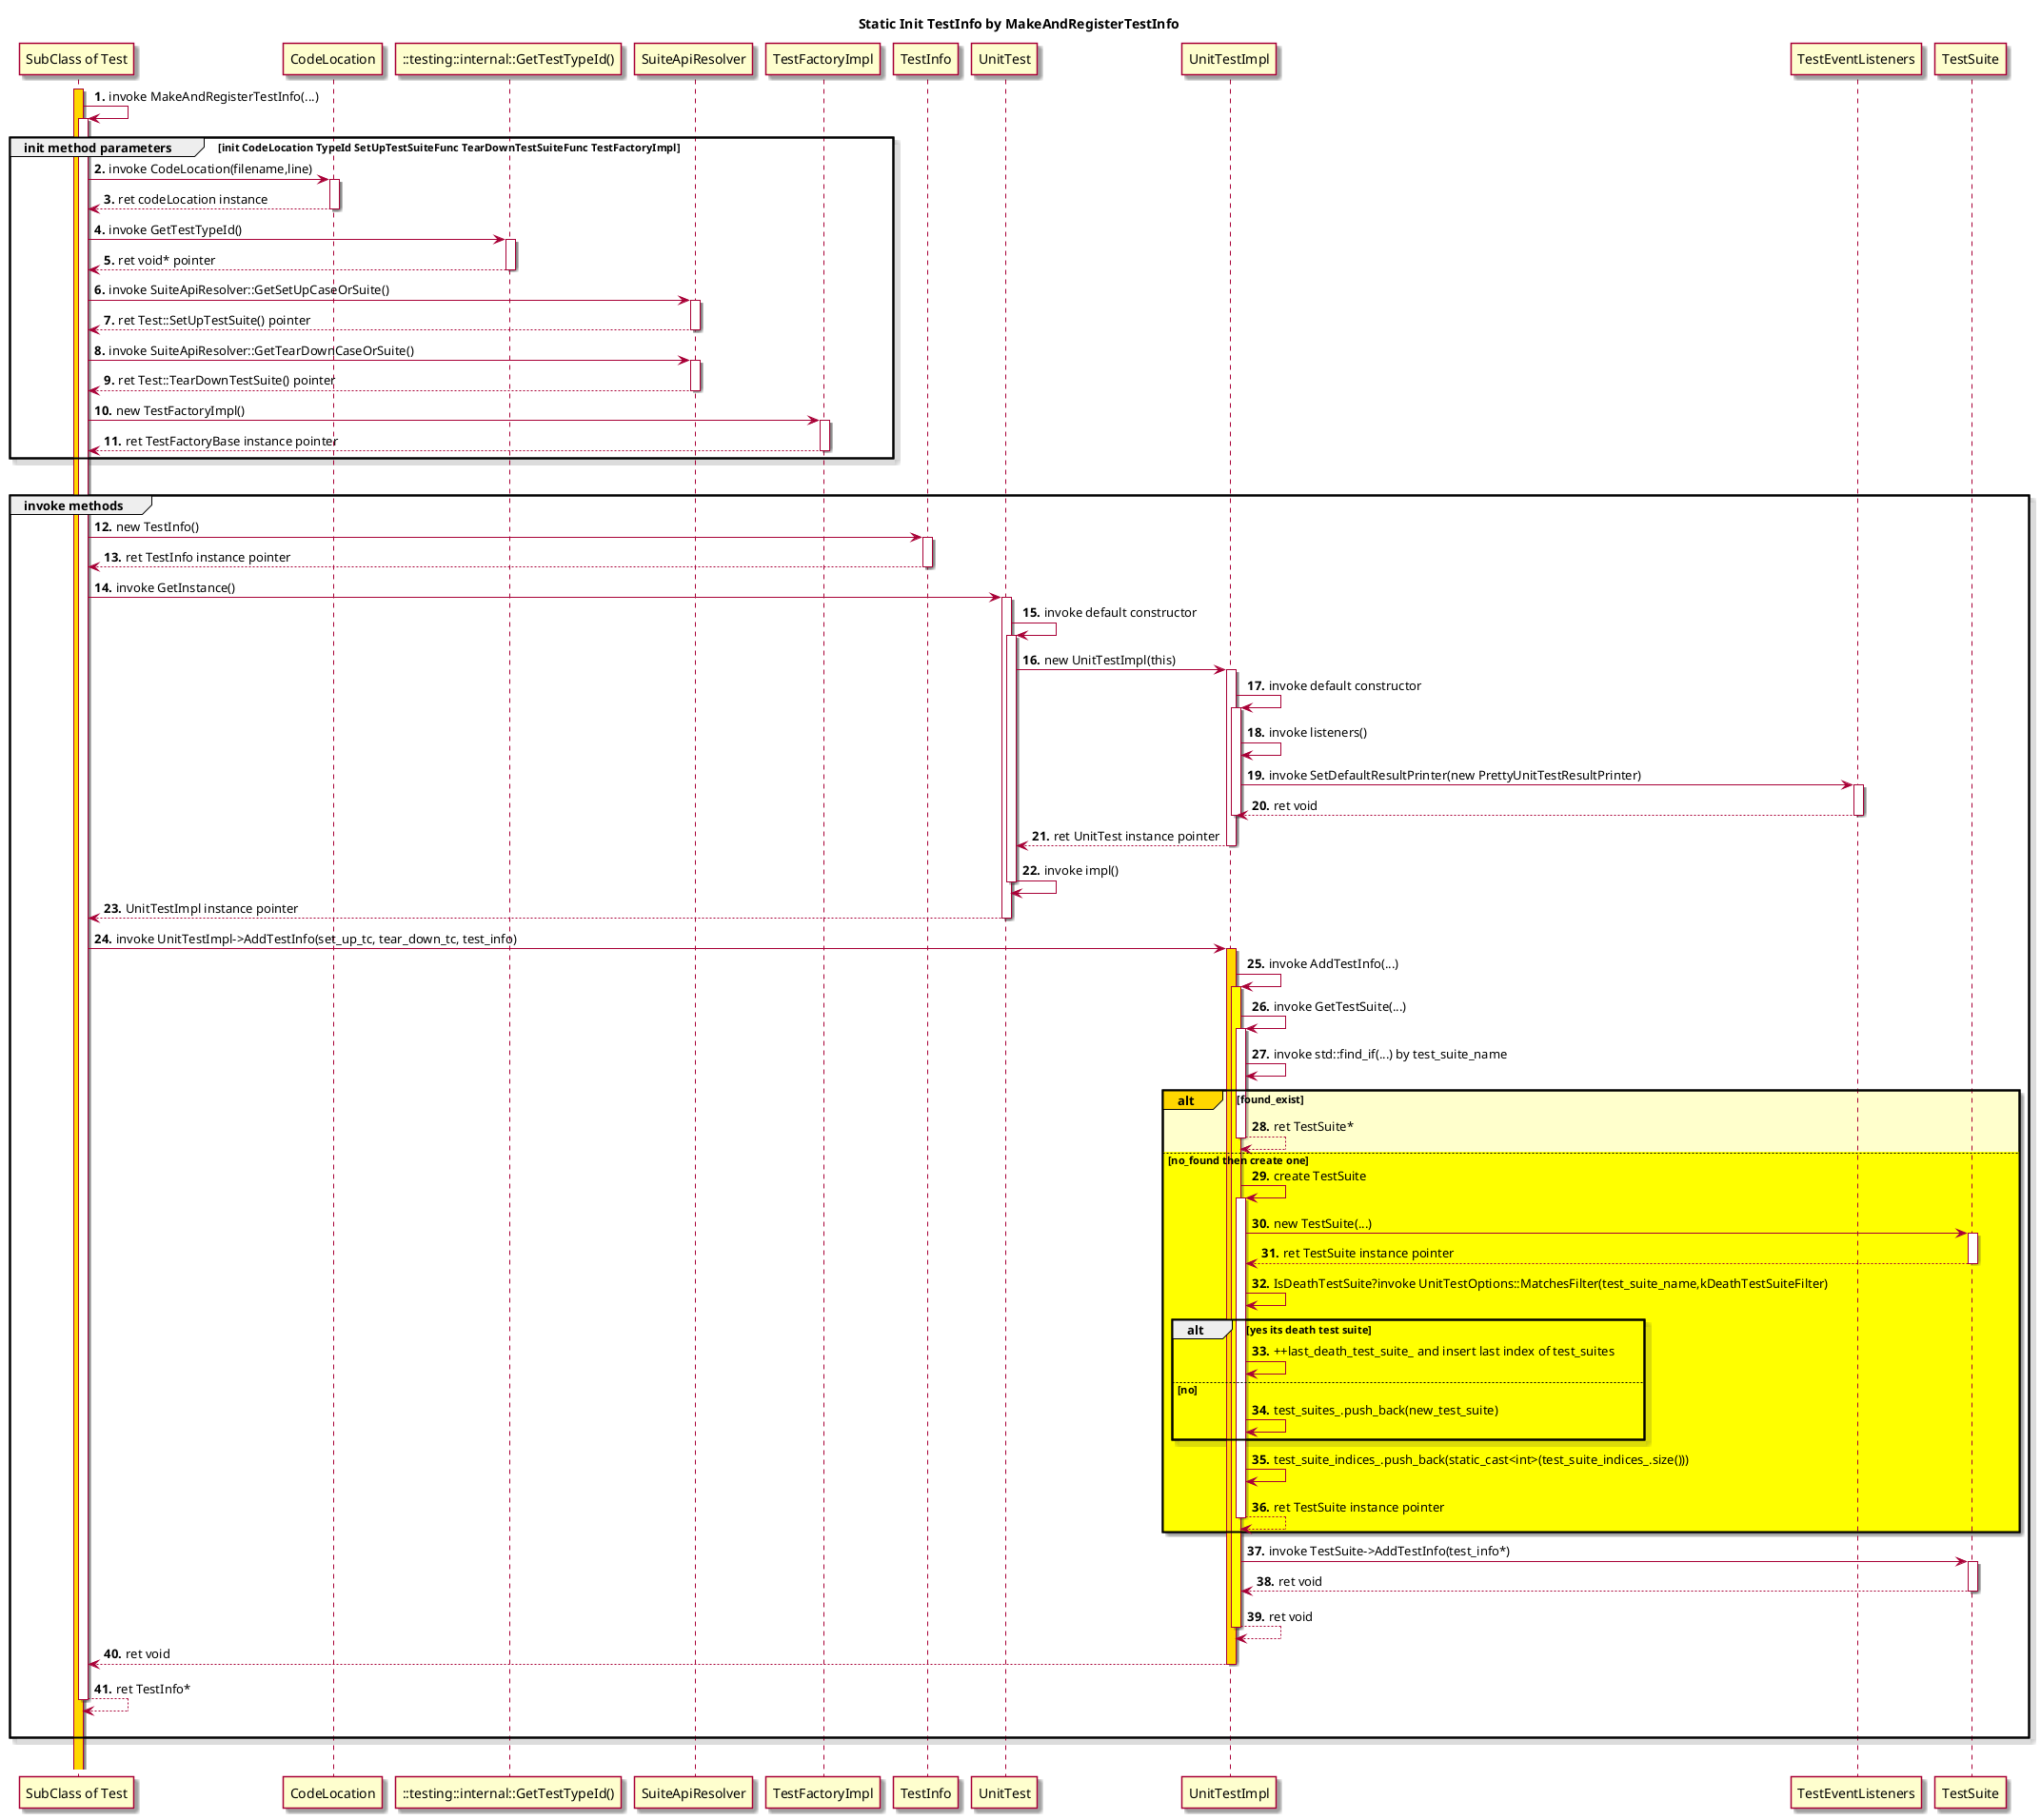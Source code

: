 @startuml
'https://plantuml.com/sequence-diagram

'skin rose
skin rose
'!theme superhero
title
 <b>Static Init TestInfo by MakeAndRegisterTestInfo
end title

'actor boundary control collections database entity queue
'participant "SubClass of Test"  as Test  << (C,#add1b2) subclass >> order -2 #business
participant "SubClass of Test"  as Test  order -2 #business
participant "CodeLocation"
participant "::testing::internal::GetTestTypeId()" as TypeId
participant "SuiteApiResolver"
participant "TestFactoryImpl"
participant "TestInfo"

'autonumber start increment "<u>0|#.</u>"
autonumber 1 1 "<b>."

'activate participant #colouml_sequence_diagram.pumlr
activate Test #gold
'participant -> participant ++|--|**|!! #color"
Test -> Test ++ : invoke MakeAndRegisterTestInfo(...)

/'
group 主标题 [副标题]
    bob -[#red]> alice : hello
    [-> alice : DoWork
    create actor|control|boundary|control|... participant
    bob -> participant : new
    / (h|r)note left|right|over|across of alice: this is note
    ref over bob,alice : init
    ... 5分钟后 ...
    bob <[#blue]- alice : ret
    |||
    ||40||
    alt#alt背景色 #整体背景色 主标题
        break|critical|loop|opt|par 主标题

        end
    else 标题

    else 标题2

    end
end
'/
group init method parameters [init CodeLocation TypeId SetUpTestSuiteFunc TearDownTestSuiteFunc TestFactoryImpl]
    Test ->  CodeLocation ++ : invoke CodeLocation(filename,line)
    return ret codeLocation instance
    Test -> TypeId ++ : invoke GetTestTypeId()
    return ret void* pointer
    Test -> SuiteApiResolver ++ : invoke SuiteApiResolver::GetSetUpCaseOrSuite()
    return ret Test::SetUpTestSuite() pointer
    Test -> SuiteApiResolver ++ : invoke SuiteApiResolver::GetTearDownCaseOrSuite()
    return ret Test::TearDownTestSuite() pointer
    Test -> TestFactoryImpl ++ : new TestFactoryImpl()
    return ret TestFactoryBase instance pointer
end
|||
group invoke methods
    Test -> TestInfo ++ : new TestInfo()
    return ret TestInfo instance pointer
    Test -> UnitTest ++ : invoke GetInstance()
    UnitTest -> UnitTest ++ : invoke default constructor
    UnitTest -> UnitTestImpl ++ : new UnitTestImpl(this)
    UnitTestImpl -> UnitTestImpl ++ : invoke default constructor
    UnitTestImpl -> UnitTestImpl  : invoke listeners()
    UnitTestImpl -> TestEventListeners ++ : invoke SetDefaultResultPrinter(new PrettyUnitTestResultPrinter)
    return  ret void
    deactivate UnitTestImpl
    return ret UnitTest instance pointer
    UnitTest -> UnitTest -- : invoke impl()
    return UnitTestImpl instance pointer
    Test -> UnitTestImpl ++ #gold : invoke UnitTestImpl->AddTestInfo(set_up_tc, tear_down_tc, test_info)
    UnitTestImpl -> UnitTestImpl ++ #Yellow: invoke AddTestInfo(...)
    UnitTestImpl -> UnitTestImpl ++ : invoke GetTestSuite(...)
    UnitTestImpl -> UnitTestImpl  : invoke std::find_if(...) by test_suite_name

    alt#gold  #business found_exist
        'UnitTestImpl -> UnitTestImpl  :  ret TestSuite*
        return  ret TestSuite*
    else #yellow no_found then create one
        UnitTestImpl -> UnitTestImpl ++ : create TestSuite
        UnitTestImpl -> TestSuite ++ : new TestSuite(...)
        return ret TestSuite instance pointer
        UnitTestImpl -> UnitTestImpl : IsDeathTestSuite?invoke UnitTestOptions::MatchesFilter(test_suite_name,kDeathTestSuiteFilter)
        alt yes its death test suite
            UnitTestImpl -> UnitTestImpl : ++last_death_test_suite_ and insert last index of test_suites
        else no
            UnitTestImpl -> UnitTestImpl : test_suites_.push_back(new_test_suite)
        end
        UnitTestImpl -> UnitTestImpl : test_suite_indices_.push_back(static_cast<int>(test_suite_indices_.size()))
        return ret TestSuite instance pointer
    end
    UnitTestImpl -> TestSuite ++ : invoke TestSuite->AddTestInfo(test_info*)
    return ret void
    return ret void
    return ret void
    return ret TestInfo*
    |||
end
|||

@enduml